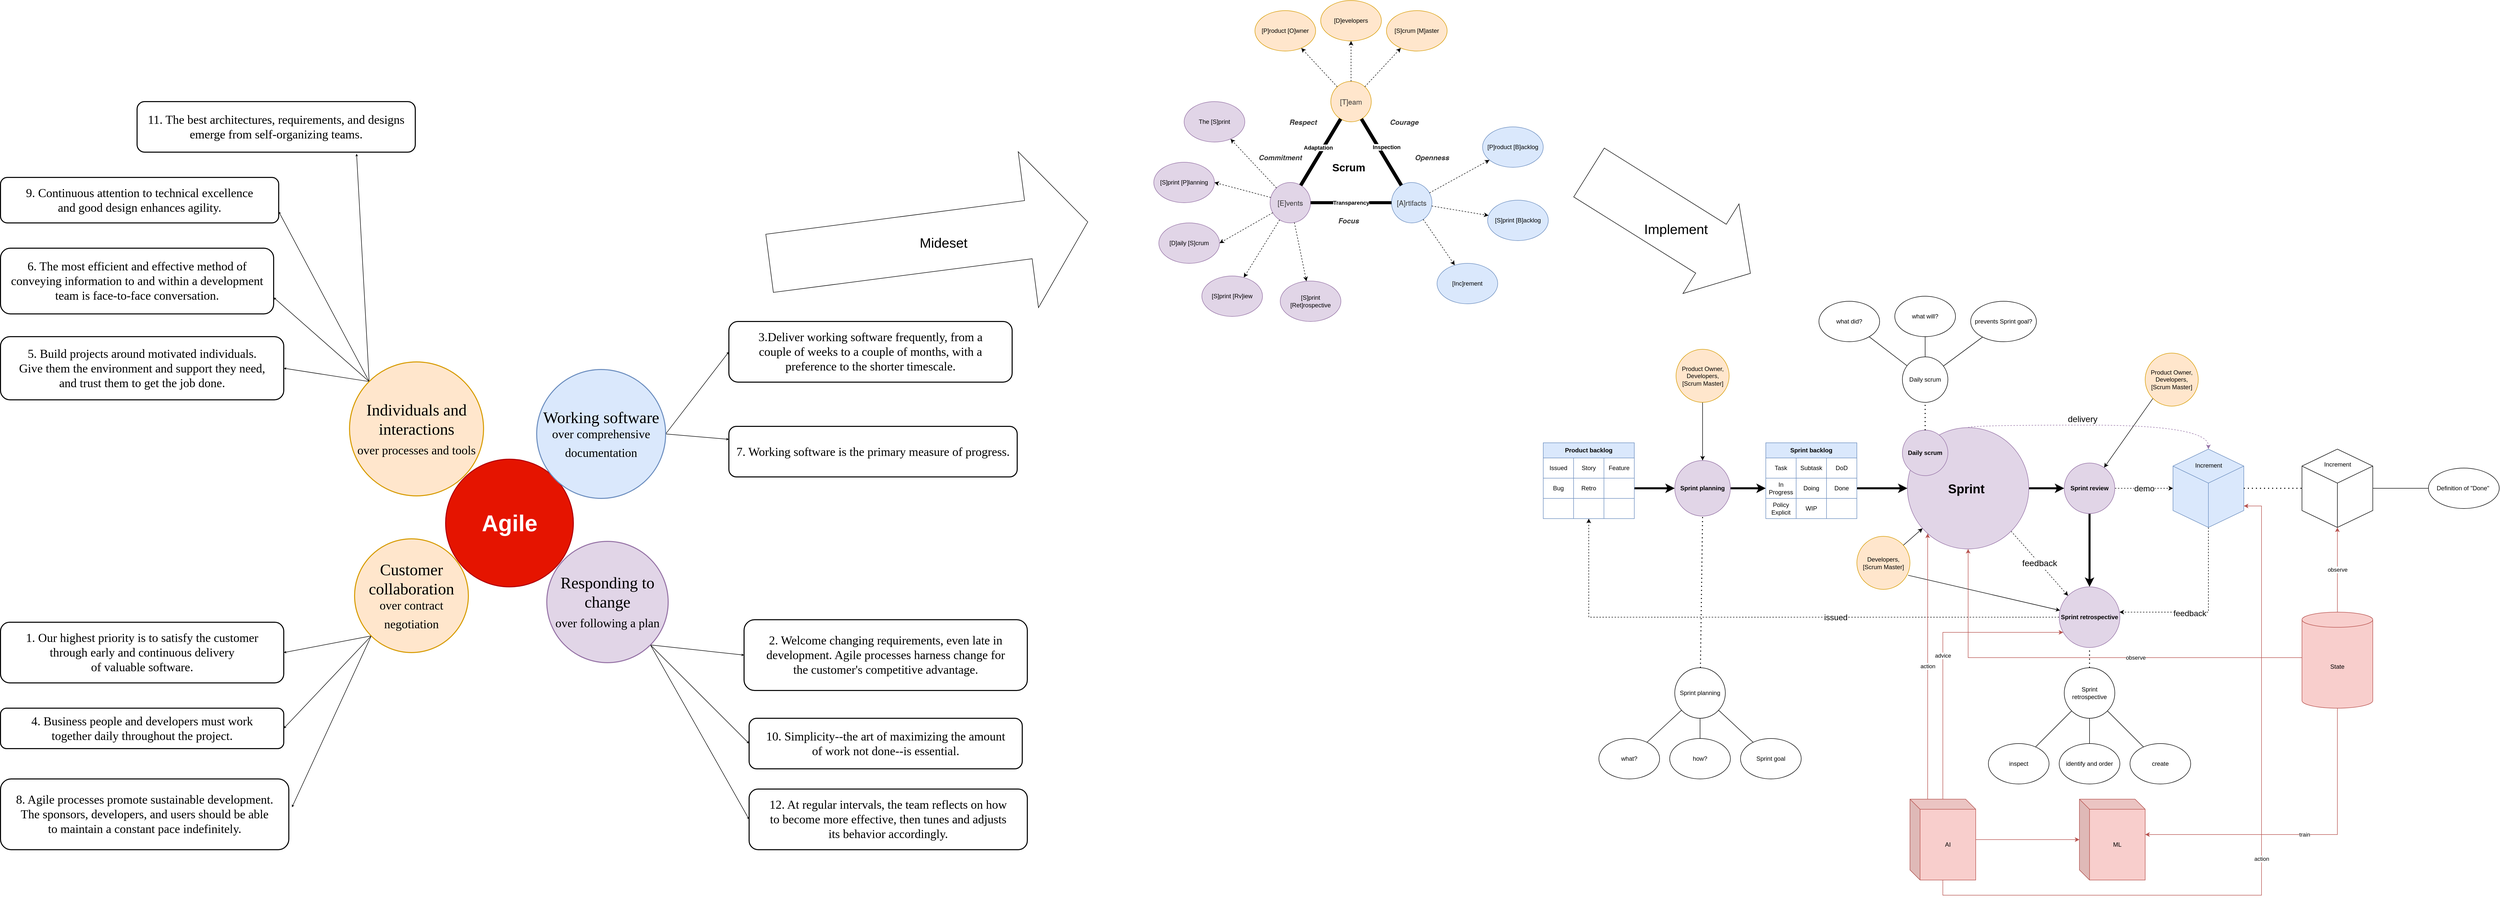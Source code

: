 <mxfile version="20.6.0" type="github">
  <diagram id="vTIlGKn34Agy7_nbuYvW" name="Page-1">
    <mxGraphModel dx="4783" dy="1631" grid="1" gridSize="10" guides="1" tooltips="1" connect="1" arrows="1" fold="1" page="1" pageScale="1" pageWidth="1100" pageHeight="850" math="0" shadow="0">
      <root>
        <mxCell id="0" />
        <mxCell id="1" parent="0" />
        <mxCell id="4XVsGeKiMnGcDN7NZz1f-46" style="edgeStyle=orthogonalEdgeStyle;rounded=0;orthogonalLoop=1;jettySize=auto;html=1;strokeWidth=4;" parent="1" source="4XVsGeKiMnGcDN7NZz1f-1" target="pWea8SycgsO2kqLgSIZi-3" edge="1">
          <mxGeometry relative="1" as="geometry">
            <mxPoint x="920" y="325" as="targetPoint" />
          </mxGeometry>
        </mxCell>
        <mxCell id="4XVsGeKiMnGcDN7NZz1f-50" style="edgeStyle=orthogonalEdgeStyle;rounded=0;orthogonalLoop=1;jettySize=auto;html=1;strokeWidth=4;" parent="1" source="pWea8SycgsO2kqLgSIZi-3" target="pWea8SycgsO2kqLgSIZi-4" edge="1">
          <mxGeometry relative="1" as="geometry">
            <mxPoint x="715" y="540" as="targetPoint" />
            <Array as="points">
              <mxPoint x="970" y="420" />
              <mxPoint x="970" y="420" />
            </Array>
          </mxGeometry>
        </mxCell>
        <mxCell id="--FnyJ7yt4JysMKt7wGG-60" style="edgeStyle=orthogonalEdgeStyle;rounded=0;orthogonalLoop=1;jettySize=auto;html=1;entryX=0.5;entryY=0;entryDx=0;entryDy=0;entryPerimeter=0;fontSize=25;endSize=6;strokeWidth=1;spacing=7;fillColor=#e1d5e7;strokeColor=#9673a6;curved=1;dashed=1;" parent="1" source="4XVsGeKiMnGcDN7NZz1f-1" target="4XVsGeKiMnGcDN7NZz1f-44" edge="1">
          <mxGeometry relative="1" as="geometry">
            <Array as="points">
              <mxPoint x="730" y="200" />
              <mxPoint x="1205" y="200" />
            </Array>
          </mxGeometry>
        </mxCell>
        <mxCell id="--FnyJ7yt4JysMKt7wGG-61" value="&lt;font style=&quot;font-size: 17px&quot;&gt;delivery&lt;/font&gt;" style="edgeLabel;html=1;align=center;verticalAlign=middle;resizable=0;points=[];fontSize=45;labelBackgroundColor=none;" parent="--FnyJ7yt4JysMKt7wGG-60" vertex="1" connectable="0">
          <mxGeometry x="-0.438" y="-5" relative="1" as="geometry">
            <mxPoint x="83" y="-27" as="offset" />
          </mxGeometry>
        </mxCell>
        <mxCell id="--FnyJ7yt4JysMKt7wGG-63" value="feedback" style="rounded=0;orthogonalLoop=1;jettySize=auto;html=1;exitX=1;exitY=1;exitDx=0;exitDy=0;entryX=0;entryY=0;entryDx=0;entryDy=0;dashed=1;fontSize=17;endSize=6;strokeWidth=1;" parent="1" source="4XVsGeKiMnGcDN7NZz1f-1" target="pWea8SycgsO2kqLgSIZi-4" edge="1">
          <mxGeometry relative="1" as="geometry" />
        </mxCell>
        <mxCell id="bllVGtwwc2WVKfsiEJ2D-12" value="observe" style="edgeStyle=orthogonalEdgeStyle;rounded=0;orthogonalLoop=1;jettySize=auto;html=1;fillColor=#f8cecc;strokeColor=#b85450;startArrow=classic;startFill=1;endArrow=none;endFill=0;" parent="1" source="4XVsGeKiMnGcDN7NZz1f-1" target="bllVGtwwc2WVKfsiEJ2D-2" edge="1">
          <mxGeometry x="0.246" relative="1" as="geometry">
            <Array as="points">
              <mxPoint x="730" y="660" />
            </Array>
            <mxPoint x="1" as="offset" />
          </mxGeometry>
        </mxCell>
        <mxCell id="4XVsGeKiMnGcDN7NZz1f-1" value="Sprint&amp;nbsp;" style="ellipse;whiteSpace=wrap;html=1;aspect=fixed;fillColor=#e1d5e7;strokeColor=#9673a6;fontStyle=1;fontSize=25;" parent="1" vertex="1">
          <mxGeometry x="610" y="205" width="240" height="240" as="geometry" />
        </mxCell>
        <mxCell id="4XVsGeKiMnGcDN7NZz1f-32" style="edgeStyle=orthogonalEdgeStyle;rounded=0;orthogonalLoop=1;jettySize=auto;html=1;strokeWidth=4;" parent="1" source="pWea8SycgsO2kqLgSIZi-2" target="4XVsGeKiMnGcDN7NZz1f-24" edge="1">
          <mxGeometry relative="1" as="geometry">
            <mxPoint x="260" y="325" as="sourcePoint" />
          </mxGeometry>
        </mxCell>
        <mxCell id="4XVsGeKiMnGcDN7NZz1f-17" style="edgeStyle=orthogonalEdgeStyle;rounded=0;orthogonalLoop=1;jettySize=auto;html=1;spacing=4;fontSize=15;strokeWidth=4;" parent="1" source="4XVsGeKiMnGcDN7NZz1f-8" target="pWea8SycgsO2kqLgSIZi-2" edge="1">
          <mxGeometry relative="1" as="geometry">
            <mxPoint x="140" y="325" as="targetPoint" />
          </mxGeometry>
        </mxCell>
        <mxCell id="4XVsGeKiMnGcDN7NZz1f-33" style="edgeStyle=orthogonalEdgeStyle;rounded=0;orthogonalLoop=1;jettySize=auto;html=1;strokeWidth=4;" parent="1" source="4XVsGeKiMnGcDN7NZz1f-24" target="4XVsGeKiMnGcDN7NZz1f-1" edge="1">
          <mxGeometry relative="1" as="geometry" />
        </mxCell>
        <mxCell id="4XVsGeKiMnGcDN7NZz1f-36" value="&lt;span style=&quot;color: rgb(51 , 51 , 51) ; font-family: &amp;quot;helvetica neue&amp;quot; , &amp;quot;helvetica&amp;quot; , &amp;quot;arial&amp;quot; , sans-serif ; font-size: 14px&quot;&gt;[T]eam&lt;/span&gt;" style="ellipse;whiteSpace=wrap;html=1;aspect=fixed;fillColor=#ffe6cc;strokeColor=#d79b00;" parent="1" vertex="1">
          <mxGeometry x="-530" y="-480" width="80" height="80" as="geometry" />
        </mxCell>
        <mxCell id="4XVsGeKiMnGcDN7NZz1f-37" value="&lt;span style=&quot;color: rgb(51 , 51 , 51) ; font-family: &amp;quot;helvetica neue&amp;quot; , &amp;quot;helvetica&amp;quot; , &amp;quot;arial&amp;quot; , sans-serif ; font-size: 14px&quot;&gt;[E]vents&lt;/span&gt;" style="ellipse;whiteSpace=wrap;html=1;aspect=fixed;fillColor=#e1d5e7;strokeColor=#9673a6;" parent="1" vertex="1">
          <mxGeometry x="-650" y="-280" width="80" height="80" as="geometry" />
        </mxCell>
        <mxCell id="4XVsGeKiMnGcDN7NZz1f-38" value="&lt;span style=&quot;color: rgb(51 , 51 , 51) ; font-family: &amp;quot;helvetica neue&amp;quot; , &amp;quot;helvetica&amp;quot; , &amp;quot;arial&amp;quot; , sans-serif ; font-size: 14px&quot;&gt;[A]rtifacts&lt;/span&gt;" style="ellipse;whiteSpace=wrap;html=1;aspect=fixed;fillColor=#dae8fc;strokeColor=#6c8ebf;" parent="1" vertex="1">
          <mxGeometry x="-410" y="-280" width="80" height="80" as="geometry" />
        </mxCell>
        <mxCell id="4XVsGeKiMnGcDN7NZz1f-39" value="Inspection" style="endArrow=none;html=1;strokeWidth=7;fontStyle=1" parent="1" source="4XVsGeKiMnGcDN7NZz1f-38" target="4XVsGeKiMnGcDN7NZz1f-36" edge="1">
          <mxGeometry x="0.045" y="-14" width="50" height="50" relative="1" as="geometry">
            <mxPoint x="-100" y="-180" as="sourcePoint" />
            <mxPoint x="-50" y="-230" as="targetPoint" />
            <mxPoint as="offset" />
          </mxGeometry>
        </mxCell>
        <mxCell id="4XVsGeKiMnGcDN7NZz1f-40" value="" style="endArrow=none;html=1;strokeWidth=7;" parent="1" source="4XVsGeKiMnGcDN7NZz1f-37" target="4XVsGeKiMnGcDN7NZz1f-36" edge="1">
          <mxGeometry width="50" height="50" relative="1" as="geometry">
            <mxPoint x="-180" y="-120" as="sourcePoint" />
            <mxPoint x="-536.95" y="-340.442" as="targetPoint" />
          </mxGeometry>
        </mxCell>
        <mxCell id="qiKfdvFr4R7piAgloskP-28" value="Adaptation" style="edgeLabel;html=1;align=center;verticalAlign=middle;resizable=0;points=[];fontStyle=1" parent="4XVsGeKiMnGcDN7NZz1f-40" vertex="1" connectable="0">
          <mxGeometry x="0.163" y="1" relative="1" as="geometry">
            <mxPoint x="-10.72" y="1.48" as="offset" />
          </mxGeometry>
        </mxCell>
        <mxCell id="4XVsGeKiMnGcDN7NZz1f-41" value="Transparency" style="endArrow=none;html=1;strokeWidth=6;fontStyle=1" parent="1" source="4XVsGeKiMnGcDN7NZz1f-38" target="4XVsGeKiMnGcDN7NZz1f-37" edge="1">
          <mxGeometry width="50" height="50" relative="1" as="geometry">
            <mxPoint x="-100" y="-180" as="sourcePoint" />
            <mxPoint x="-50" y="-230" as="targetPoint" />
          </mxGeometry>
        </mxCell>
        <mxCell id="4XVsGeKiMnGcDN7NZz1f-43" value="Scrum" style="text;html=1;align=center;verticalAlign=middle;resizable=0;points=[];autosize=1;fontStyle=1;spacing=3;fontSize=21;" parent="1" vertex="1">
          <mxGeometry x="-540" y="-330" width="90" height="40" as="geometry" />
        </mxCell>
        <mxCell id="4XVsGeKiMnGcDN7NZz1f-49" style="edgeStyle=orthogonalEdgeStyle;rounded=0;orthogonalLoop=1;jettySize=auto;html=1;dashed=1;" parent="1" source="4XVsGeKiMnGcDN7NZz1f-44" target="pWea8SycgsO2kqLgSIZi-4" edge="1">
          <mxGeometry relative="1" as="geometry">
            <Array as="points">
              <mxPoint x="1205" y="570" />
            </Array>
            <mxPoint x="775" y="570" as="targetPoint" />
          </mxGeometry>
        </mxCell>
        <mxCell id="--FnyJ7yt4JysMKt7wGG-62" value="feedback" style="edgeLabel;html=1;align=center;verticalAlign=middle;resizable=0;points=[];fontSize=16;" parent="4XVsGeKiMnGcDN7NZz1f-49" vertex="1" connectable="0">
          <mxGeometry x="0.187" y="2" relative="1" as="geometry">
            <mxPoint x="-1" as="offset" />
          </mxGeometry>
        </mxCell>
        <mxCell id="4XVsGeKiMnGcDN7NZz1f-44" value="" style="html=1;whiteSpace=wrap;shape=isoCube2;backgroundOutline=1;isoAngle=15;fillColor=#dae8fc;strokeColor=#6c8ebf;" parent="1" vertex="1">
          <mxGeometry x="1135" y="247.5" width="140" height="155" as="geometry" />
        </mxCell>
        <mxCell id="4XVsGeKiMnGcDN7NZz1f-47" value="demo" style="edgeStyle=orthogonalEdgeStyle;rounded=0;orthogonalLoop=1;jettySize=auto;html=1;dashed=1;fontSize=16;" parent="1" source="pWea8SycgsO2kqLgSIZi-3" target="4XVsGeKiMnGcDN7NZz1f-44" edge="1">
          <mxGeometry relative="1" as="geometry">
            <mxPoint x="1040" y="325" as="sourcePoint" />
          </mxGeometry>
        </mxCell>
        <mxCell id="4XVsGeKiMnGcDN7NZz1f-51" style="edgeStyle=orthogonalEdgeStyle;rounded=0;orthogonalLoop=1;jettySize=auto;html=1;dashed=1;" parent="1" source="pWea8SycgsO2kqLgSIZi-4" target="4XVsGeKiMnGcDN7NZz1f-3" edge="1">
          <mxGeometry relative="1" as="geometry">
            <mxPoint x="655" y="570" as="sourcePoint" />
          </mxGeometry>
        </mxCell>
        <mxCell id="--FnyJ7yt4JysMKt7wGG-65" value="issued" style="edgeLabel;html=1;align=center;verticalAlign=middle;resizable=0;points=[];fontSize=16;" parent="4XVsGeKiMnGcDN7NZz1f-51" vertex="1" connectable="0">
          <mxGeometry x="-0.213" relative="1" as="geometry">
            <mxPoint as="offset" />
          </mxGeometry>
        </mxCell>
        <mxCell id="4XVsGeKiMnGcDN7NZz1f-19" value="Sprint backlog" style="shape=table;html=1;whiteSpace=wrap;startSize=30;container=1;collapsible=0;childLayout=tableLayout;fontStyle=1;align=center;fillColor=#dae8fc;strokeColor=#6c8ebf;" parent="1" vertex="1">
          <mxGeometry x="330" y="235" width="180" height="150" as="geometry" />
        </mxCell>
        <mxCell id="4XVsGeKiMnGcDN7NZz1f-20" value="" style="shape=partialRectangle;html=1;whiteSpace=wrap;collapsible=0;dropTarget=0;pointerEvents=0;fillColor=none;top=0;left=0;bottom=0;right=0;points=[[0,0.5],[1,0.5]];portConstraint=eastwest;" parent="4XVsGeKiMnGcDN7NZz1f-19" vertex="1">
          <mxGeometry y="30" width="180" height="40" as="geometry" />
        </mxCell>
        <mxCell id="4XVsGeKiMnGcDN7NZz1f-21" value="Task" style="shape=partialRectangle;html=1;whiteSpace=wrap;connectable=0;fillColor=none;top=0;left=0;bottom=0;right=0;overflow=hidden;" parent="4XVsGeKiMnGcDN7NZz1f-20" vertex="1">
          <mxGeometry width="60" height="40" as="geometry" />
        </mxCell>
        <mxCell id="4XVsGeKiMnGcDN7NZz1f-22" value="Subtask" style="shape=partialRectangle;html=1;whiteSpace=wrap;connectable=0;fillColor=none;top=0;left=0;bottom=0;right=0;overflow=hidden;" parent="4XVsGeKiMnGcDN7NZz1f-20" vertex="1">
          <mxGeometry x="60" width="60" height="40" as="geometry" />
        </mxCell>
        <mxCell id="4XVsGeKiMnGcDN7NZz1f-23" value="DoD" style="shape=partialRectangle;html=1;whiteSpace=wrap;connectable=0;fillColor=none;top=0;left=0;bottom=0;right=0;overflow=hidden;" parent="4XVsGeKiMnGcDN7NZz1f-20" vertex="1">
          <mxGeometry x="120" width="60" height="40" as="geometry" />
        </mxCell>
        <mxCell id="4XVsGeKiMnGcDN7NZz1f-24" value="" style="shape=partialRectangle;html=1;whiteSpace=wrap;collapsible=0;dropTarget=0;pointerEvents=0;fillColor=none;top=0;left=0;bottom=0;right=0;points=[[0,0.5],[1,0.5]];portConstraint=eastwest;" parent="4XVsGeKiMnGcDN7NZz1f-19" vertex="1">
          <mxGeometry y="70" width="180" height="40" as="geometry" />
        </mxCell>
        <mxCell id="4XVsGeKiMnGcDN7NZz1f-25" value="In Progress" style="shape=partialRectangle;html=1;whiteSpace=wrap;connectable=0;fillColor=none;top=0;left=0;bottom=0;right=0;overflow=hidden;" parent="4XVsGeKiMnGcDN7NZz1f-24" vertex="1">
          <mxGeometry width="60" height="40" as="geometry" />
        </mxCell>
        <mxCell id="4XVsGeKiMnGcDN7NZz1f-26" value="Doing" style="shape=partialRectangle;html=1;whiteSpace=wrap;connectable=0;fillColor=none;top=0;left=0;bottom=0;right=0;overflow=hidden;" parent="4XVsGeKiMnGcDN7NZz1f-24" vertex="1">
          <mxGeometry x="60" width="60" height="40" as="geometry" />
        </mxCell>
        <mxCell id="4XVsGeKiMnGcDN7NZz1f-27" value="Done" style="shape=partialRectangle;html=1;whiteSpace=wrap;connectable=0;fillColor=none;top=0;left=0;bottom=0;right=0;overflow=hidden;" parent="4XVsGeKiMnGcDN7NZz1f-24" vertex="1">
          <mxGeometry x="120" width="60" height="40" as="geometry" />
        </mxCell>
        <mxCell id="4XVsGeKiMnGcDN7NZz1f-28" value="" style="shape=partialRectangle;html=1;whiteSpace=wrap;collapsible=0;dropTarget=0;pointerEvents=0;fillColor=none;top=0;left=0;bottom=0;right=0;points=[[0,0.5],[1,0.5]];portConstraint=eastwest;" parent="4XVsGeKiMnGcDN7NZz1f-19" vertex="1">
          <mxGeometry y="110" width="180" height="40" as="geometry" />
        </mxCell>
        <mxCell id="4XVsGeKiMnGcDN7NZz1f-29" value="Policy Explicit" style="shape=partialRectangle;html=1;whiteSpace=wrap;connectable=0;fillColor=none;top=0;left=0;bottom=0;right=0;overflow=hidden;" parent="4XVsGeKiMnGcDN7NZz1f-28" vertex="1">
          <mxGeometry width="60" height="40" as="geometry" />
        </mxCell>
        <mxCell id="4XVsGeKiMnGcDN7NZz1f-30" value="WIP" style="shape=partialRectangle;html=1;whiteSpace=wrap;connectable=0;fillColor=none;top=0;left=0;bottom=0;right=0;overflow=hidden;" parent="4XVsGeKiMnGcDN7NZz1f-28" vertex="1">
          <mxGeometry x="60" width="60" height="40" as="geometry" />
        </mxCell>
        <mxCell id="4XVsGeKiMnGcDN7NZz1f-31" value="" style="shape=partialRectangle;html=1;whiteSpace=wrap;connectable=0;fillColor=none;top=0;left=0;bottom=0;right=0;overflow=hidden;" parent="4XVsGeKiMnGcDN7NZz1f-28" vertex="1">
          <mxGeometry x="120" width="60" height="40" as="geometry" />
        </mxCell>
        <mxCell id="4XVsGeKiMnGcDN7NZz1f-3" value="Product backlog" style="shape=table;html=1;whiteSpace=wrap;startSize=30;container=1;collapsible=0;childLayout=tableLayout;fontStyle=1;align=center;fillColor=#dae8fc;strokeColor=#6c8ebf;" parent="1" vertex="1">
          <mxGeometry x="-110" y="235" width="180" height="150" as="geometry" />
        </mxCell>
        <mxCell id="4XVsGeKiMnGcDN7NZz1f-4" value="" style="shape=partialRectangle;html=1;whiteSpace=wrap;collapsible=0;dropTarget=0;pointerEvents=0;fillColor=none;top=0;left=0;bottom=0;right=0;points=[[0,0.5],[1,0.5]];portConstraint=eastwest;" parent="4XVsGeKiMnGcDN7NZz1f-3" vertex="1">
          <mxGeometry y="30" width="180" height="40" as="geometry" />
        </mxCell>
        <mxCell id="4XVsGeKiMnGcDN7NZz1f-5" value="Issued" style="shape=partialRectangle;html=1;whiteSpace=wrap;connectable=0;fillColor=none;top=0;left=0;bottom=0;right=0;overflow=hidden;" parent="4XVsGeKiMnGcDN7NZz1f-4" vertex="1">
          <mxGeometry width="60" height="40" as="geometry" />
        </mxCell>
        <mxCell id="4XVsGeKiMnGcDN7NZz1f-6" value="Story" style="shape=partialRectangle;html=1;whiteSpace=wrap;connectable=0;fillColor=none;top=0;left=0;bottom=0;right=0;overflow=hidden;" parent="4XVsGeKiMnGcDN7NZz1f-4" vertex="1">
          <mxGeometry x="60" width="60" height="40" as="geometry" />
        </mxCell>
        <mxCell id="4XVsGeKiMnGcDN7NZz1f-7" value="Feature" style="shape=partialRectangle;html=1;whiteSpace=wrap;connectable=0;fillColor=none;top=0;left=0;bottom=0;right=0;overflow=hidden;" parent="4XVsGeKiMnGcDN7NZz1f-4" vertex="1">
          <mxGeometry x="120" width="60" height="40" as="geometry" />
        </mxCell>
        <mxCell id="4XVsGeKiMnGcDN7NZz1f-8" value="" style="shape=partialRectangle;html=1;whiteSpace=wrap;collapsible=0;dropTarget=0;pointerEvents=0;fillColor=none;top=0;left=0;bottom=0;right=0;points=[[0,0.5],[1,0.5]];portConstraint=eastwest;" parent="4XVsGeKiMnGcDN7NZz1f-3" vertex="1">
          <mxGeometry y="70" width="180" height="40" as="geometry" />
        </mxCell>
        <mxCell id="4XVsGeKiMnGcDN7NZz1f-9" value="Bug" style="shape=partialRectangle;html=1;whiteSpace=wrap;connectable=0;fillColor=none;top=0;left=0;bottom=0;right=0;overflow=hidden;" parent="4XVsGeKiMnGcDN7NZz1f-8" vertex="1">
          <mxGeometry width="60" height="40" as="geometry" />
        </mxCell>
        <mxCell id="4XVsGeKiMnGcDN7NZz1f-10" value="Retro" style="shape=partialRectangle;html=1;whiteSpace=wrap;connectable=0;fillColor=none;top=0;left=0;bottom=0;right=0;overflow=hidden;" parent="4XVsGeKiMnGcDN7NZz1f-8" vertex="1">
          <mxGeometry x="60" width="60" height="40" as="geometry" />
        </mxCell>
        <mxCell id="4XVsGeKiMnGcDN7NZz1f-11" value="" style="shape=partialRectangle;html=1;whiteSpace=wrap;connectable=0;fillColor=none;top=0;left=0;bottom=0;right=0;overflow=hidden;" parent="4XVsGeKiMnGcDN7NZz1f-8" vertex="1">
          <mxGeometry x="120" width="60" height="40" as="geometry" />
        </mxCell>
        <mxCell id="4XVsGeKiMnGcDN7NZz1f-12" value="" style="shape=partialRectangle;html=1;whiteSpace=wrap;collapsible=0;dropTarget=0;pointerEvents=0;fillColor=none;top=0;left=0;bottom=0;right=0;points=[[0,0.5],[1,0.5]];portConstraint=eastwest;" parent="4XVsGeKiMnGcDN7NZz1f-3" vertex="1">
          <mxGeometry y="110" width="180" height="40" as="geometry" />
        </mxCell>
        <mxCell id="4XVsGeKiMnGcDN7NZz1f-13" value="" style="shape=partialRectangle;html=1;whiteSpace=wrap;connectable=0;fillColor=none;top=0;left=0;bottom=0;right=0;overflow=hidden;" parent="4XVsGeKiMnGcDN7NZz1f-12" vertex="1">
          <mxGeometry width="60" height="40" as="geometry" />
        </mxCell>
        <mxCell id="4XVsGeKiMnGcDN7NZz1f-14" value="" style="shape=partialRectangle;html=1;whiteSpace=wrap;connectable=0;fillColor=none;top=0;left=0;bottom=0;right=0;overflow=hidden;" parent="4XVsGeKiMnGcDN7NZz1f-12" vertex="1">
          <mxGeometry x="60" width="60" height="40" as="geometry" />
        </mxCell>
        <mxCell id="4XVsGeKiMnGcDN7NZz1f-15" value="" style="shape=partialRectangle;html=1;whiteSpace=wrap;connectable=0;fillColor=none;top=0;left=0;bottom=0;right=0;overflow=hidden;" parent="4XVsGeKiMnGcDN7NZz1f-12" vertex="1">
          <mxGeometry x="120" width="60" height="40" as="geometry" />
        </mxCell>
        <mxCell id="4XVsGeKiMnGcDN7NZz1f-52" value="Increment" style="text;html=1;align=center;verticalAlign=middle;resizable=0;points=[];autosize=1;" parent="1" vertex="1">
          <mxGeometry x="1170" y="270" width="70" height="20" as="geometry" />
        </mxCell>
        <mxCell id="4XVsGeKiMnGcDN7NZz1f-55" value="what?" style="ellipse;whiteSpace=wrap;html=1;" parent="1" vertex="1">
          <mxGeometry y="820" width="120" height="80" as="geometry" />
        </mxCell>
        <mxCell id="4XVsGeKiMnGcDN7NZz1f-56" value="how?" style="ellipse;whiteSpace=wrap;html=1;" parent="1" vertex="1">
          <mxGeometry x="140" y="820" width="120" height="80" as="geometry" />
        </mxCell>
        <mxCell id="4XVsGeKiMnGcDN7NZz1f-57" value="Sprint goal" style="ellipse;whiteSpace=wrap;html=1;" parent="1" vertex="1">
          <mxGeometry x="280" y="820" width="120" height="80" as="geometry" />
        </mxCell>
        <mxCell id="4XVsGeKiMnGcDN7NZz1f-58" value="" style="endArrow=none;html=1;" parent="1" source="4XVsGeKiMnGcDN7NZz1f-55" target="pWea8SycgsO2kqLgSIZi-8" edge="1">
          <mxGeometry width="50" height="50" relative="1" as="geometry">
            <mxPoint x="70" y="790" as="sourcePoint" />
            <mxPoint x="165" y="770" as="targetPoint" />
          </mxGeometry>
        </mxCell>
        <mxCell id="4XVsGeKiMnGcDN7NZz1f-59" value="" style="endArrow=none;html=1;" parent="1" source="4XVsGeKiMnGcDN7NZz1f-56" target="pWea8SycgsO2kqLgSIZi-8" edge="1">
          <mxGeometry width="50" height="50" relative="1" as="geometry">
            <mxPoint x="350" y="760" as="sourcePoint" />
            <mxPoint x="200" y="770" as="targetPoint" />
          </mxGeometry>
        </mxCell>
        <mxCell id="4XVsGeKiMnGcDN7NZz1f-60" value="" style="endArrow=none;html=1;" parent="1" source="4XVsGeKiMnGcDN7NZz1f-57" target="pWea8SycgsO2kqLgSIZi-8" edge="1">
          <mxGeometry width="50" height="50" relative="1" as="geometry">
            <mxPoint x="370" y="780" as="sourcePoint" />
            <mxPoint x="235" y="770" as="targetPoint" />
          </mxGeometry>
        </mxCell>
        <mxCell id="4XVsGeKiMnGcDN7NZz1f-61" value="" style="html=1;whiteSpace=wrap;shape=isoCube2;backgroundOutline=1;isoAngle=15;" parent="1" vertex="1">
          <mxGeometry x="1390" y="247.5" width="140" height="155" as="geometry" />
        </mxCell>
        <mxCell id="4XVsGeKiMnGcDN7NZz1f-62" value="Increment" style="text;html=1;align=center;verticalAlign=middle;resizable=0;points=[];autosize=1;" parent="1" vertex="1">
          <mxGeometry x="1425" y="267.5" width="70" height="20" as="geometry" />
        </mxCell>
        <mxCell id="4XVsGeKiMnGcDN7NZz1f-63" value="Definition of &quot;Done&quot;&amp;nbsp;" style="ellipse;whiteSpace=wrap;html=1;" parent="1" vertex="1">
          <mxGeometry x="1640" y="285" width="140" height="80" as="geometry" />
        </mxCell>
        <mxCell id="4XVsGeKiMnGcDN7NZz1f-66" value="" style="endArrow=none;html=1;" parent="1" source="4XVsGeKiMnGcDN7NZz1f-63" target="4XVsGeKiMnGcDN7NZz1f-61" edge="1">
          <mxGeometry width="50" height="50" relative="1" as="geometry">
            <mxPoint x="1570" y="427.5" as="sourcePoint" />
            <mxPoint x="1620" y="377.5" as="targetPoint" />
          </mxGeometry>
        </mxCell>
        <mxCell id="4XVsGeKiMnGcDN7NZz1f-68" value="what did?" style="ellipse;whiteSpace=wrap;html=1;" parent="1" vertex="1">
          <mxGeometry x="435" y="-45" width="120" height="80" as="geometry" />
        </mxCell>
        <mxCell id="4XVsGeKiMnGcDN7NZz1f-69" value="what will?" style="ellipse;whiteSpace=wrap;html=1;" parent="1" vertex="1">
          <mxGeometry x="585" y="-55" width="120" height="80" as="geometry" />
        </mxCell>
        <mxCell id="4XVsGeKiMnGcDN7NZz1f-70" value="prevents Sprint goal?" style="ellipse;whiteSpace=wrap;html=1;" parent="1" vertex="1">
          <mxGeometry x="735" y="-45" width="130" height="80" as="geometry" />
        </mxCell>
        <mxCell id="4XVsGeKiMnGcDN7NZz1f-71" value="" style="endArrow=none;html=1;" parent="1" source="4XVsGeKiMnGcDN7NZz1f-68" target="pWea8SycgsO2kqLgSIZi-5" edge="1">
          <mxGeometry width="50" height="50" relative="1" as="geometry">
            <mxPoint x="415" y="155" as="sourcePoint" />
            <mxPoint x="600" y="65" as="targetPoint" />
          </mxGeometry>
        </mxCell>
        <mxCell id="4XVsGeKiMnGcDN7NZz1f-72" value="" style="endArrow=none;html=1;" parent="1" source="4XVsGeKiMnGcDN7NZz1f-69" target="pWea8SycgsO2kqLgSIZi-5" edge="1">
          <mxGeometry width="50" height="50" relative="1" as="geometry">
            <mxPoint x="785" y="105" as="sourcePoint" />
            <mxPoint x="645" y="65" as="targetPoint" />
          </mxGeometry>
        </mxCell>
        <mxCell id="4XVsGeKiMnGcDN7NZz1f-73" value="" style="endArrow=none;html=1;" parent="1" source="4XVsGeKiMnGcDN7NZz1f-70" target="pWea8SycgsO2kqLgSIZi-5" edge="1">
          <mxGeometry width="50" height="50" relative="1" as="geometry">
            <mxPoint x="755" y="105" as="sourcePoint" />
            <mxPoint x="691.5" y="65" as="targetPoint" />
          </mxGeometry>
        </mxCell>
        <mxCell id="4XVsGeKiMnGcDN7NZz1f-75" value="inspect" style="ellipse;whiteSpace=wrap;html=1;" parent="1" vertex="1">
          <mxGeometry x="770" y="830" width="120" height="80" as="geometry" />
        </mxCell>
        <mxCell id="4XVsGeKiMnGcDN7NZz1f-76" value="identify and order" style="ellipse;whiteSpace=wrap;html=1;" parent="1" vertex="1">
          <mxGeometry x="910" y="830" width="120" height="80" as="geometry" />
        </mxCell>
        <mxCell id="4XVsGeKiMnGcDN7NZz1f-77" value="create" style="ellipse;whiteSpace=wrap;html=1;" parent="1" vertex="1">
          <mxGeometry x="1050" y="830" width="120" height="80" as="geometry" />
        </mxCell>
        <mxCell id="4XVsGeKiMnGcDN7NZz1f-78" value="" style="endArrow=none;html=1;" parent="1" source="4XVsGeKiMnGcDN7NZz1f-75" target="pWea8SycgsO2kqLgSIZi-7" edge="1">
          <mxGeometry width="50" height="50" relative="1" as="geometry">
            <mxPoint x="830" y="780" as="sourcePoint" />
            <mxPoint x="937.692" y="770" as="targetPoint" />
          </mxGeometry>
        </mxCell>
        <mxCell id="4XVsGeKiMnGcDN7NZz1f-79" value="" style="endArrow=none;html=1;" parent="1" source="4XVsGeKiMnGcDN7NZz1f-76" target="pWea8SycgsO2kqLgSIZi-7" edge="1">
          <mxGeometry width="50" height="50" relative="1" as="geometry">
            <mxPoint x="1120" y="820" as="sourcePoint" />
            <mxPoint x="970" y="770" as="targetPoint" />
          </mxGeometry>
        </mxCell>
        <mxCell id="4XVsGeKiMnGcDN7NZz1f-80" value="" style="endArrow=none;html=1;" parent="1" source="4XVsGeKiMnGcDN7NZz1f-77" target="pWea8SycgsO2kqLgSIZi-7" edge="1">
          <mxGeometry width="50" height="50" relative="1" as="geometry">
            <mxPoint x="1110" y="780" as="sourcePoint" />
            <mxPoint x="1002.308" y="770" as="targetPoint" />
          </mxGeometry>
        </mxCell>
        <mxCell id="pWea8SycgsO2kqLgSIZi-1" value="&lt;span&gt;Daily scrum&lt;/span&gt;" style="ellipse;whiteSpace=wrap;html=1;aspect=fixed;fillColor=#e1d5e7;strokeColor=#9673a6;fontStyle=1" parent="1" vertex="1">
          <mxGeometry x="600" y="210" width="90" height="90" as="geometry" />
        </mxCell>
        <mxCell id="pWea8SycgsO2kqLgSIZi-2" value="&lt;span&gt;Sprint planning&lt;/span&gt;" style="ellipse;whiteSpace=wrap;html=1;aspect=fixed;fillColor=#e1d5e7;strokeColor=#9673a6;fontStyle=1" parent="1" vertex="1">
          <mxGeometry x="150" y="270" width="110" height="110" as="geometry" />
        </mxCell>
        <mxCell id="pWea8SycgsO2kqLgSIZi-3" value="Sprint review" style="ellipse;whiteSpace=wrap;html=1;aspect=fixed;fillColor=#e1d5e7;strokeColor=#9673a6;fontStyle=1" parent="1" vertex="1">
          <mxGeometry x="920" y="275" width="100" height="100" as="geometry" />
        </mxCell>
        <mxCell id="pWea8SycgsO2kqLgSIZi-4" value="Sprint retrospective" style="ellipse;whiteSpace=wrap;html=1;aspect=fixed;fillColor=#e1d5e7;strokeColor=#9673a6;fontStyle=1" parent="1" vertex="1">
          <mxGeometry x="910" y="520" width="120" height="120" as="geometry" />
        </mxCell>
        <mxCell id="pWea8SycgsO2kqLgSIZi-5" value="&lt;span&gt;Daily scrum&lt;/span&gt;" style="ellipse;whiteSpace=wrap;html=1;aspect=fixed;" parent="1" vertex="1">
          <mxGeometry x="600" y="65" width="90" height="90" as="geometry" />
        </mxCell>
        <mxCell id="pWea8SycgsO2kqLgSIZi-7" value="Sprint retrospective" style="ellipse;whiteSpace=wrap;html=1;aspect=fixed;" parent="1" vertex="1">
          <mxGeometry x="920" y="680" width="100" height="100" as="geometry" />
        </mxCell>
        <mxCell id="pWea8SycgsO2kqLgSIZi-8" value="&lt;span&gt;Sprint planning&lt;/span&gt;" style="ellipse;whiteSpace=wrap;html=1;aspect=fixed;" parent="1" vertex="1">
          <mxGeometry x="150" y="680" width="100" height="100" as="geometry" />
        </mxCell>
        <mxCell id="pWea8SycgsO2kqLgSIZi-11" value="" style="endArrow=none;dashed=1;html=1;dashPattern=1 3;strokeWidth=2;" parent="1" source="pWea8SycgsO2kqLgSIZi-1" target="pWea8SycgsO2kqLgSIZi-5" edge="1">
          <mxGeometry width="50" height="50" relative="1" as="geometry">
            <mxPoint x="870" y="130" as="sourcePoint" />
            <mxPoint x="920" y="80" as="targetPoint" />
          </mxGeometry>
        </mxCell>
        <mxCell id="pWea8SycgsO2kqLgSIZi-12" value="" style="endArrow=none;dashed=1;html=1;dashPattern=1 3;strokeWidth=2;entryX=0.5;entryY=1;entryDx=0;entryDy=0;" parent="1" source="pWea8SycgsO2kqLgSIZi-8" target="pWea8SycgsO2kqLgSIZi-2" edge="1">
          <mxGeometry width="50" height="50" relative="1" as="geometry">
            <mxPoint x="330" y="670" as="sourcePoint" />
            <mxPoint x="380" y="620" as="targetPoint" />
          </mxGeometry>
        </mxCell>
        <mxCell id="pWea8SycgsO2kqLgSIZi-13" value="" style="endArrow=none;dashed=1;html=1;dashPattern=1 3;strokeWidth=2;" parent="1" source="pWea8SycgsO2kqLgSIZi-7" target="pWea8SycgsO2kqLgSIZi-4" edge="1">
          <mxGeometry width="50" height="50" relative="1" as="geometry">
            <mxPoint x="900" y="690" as="sourcePoint" />
            <mxPoint x="950" y="640" as="targetPoint" />
          </mxGeometry>
        </mxCell>
        <mxCell id="pWea8SycgsO2kqLgSIZi-14" value="" style="endArrow=none;dashed=1;html=1;dashPattern=1 3;strokeWidth=2;exitX=1;exitY=0.5;exitDx=0;exitDy=0;exitPerimeter=0;" parent="1" source="4XVsGeKiMnGcDN7NZz1f-44" target="4XVsGeKiMnGcDN7NZz1f-61" edge="1">
          <mxGeometry width="50" height="50" relative="1" as="geometry">
            <mxPoint x="1370" y="80" as="sourcePoint" />
            <mxPoint x="1420" y="30" as="targetPoint" />
          </mxGeometry>
        </mxCell>
        <mxCell id="qiKfdvFr4R7piAgloskP-3" value="[P]roduct [O]wner" style="ellipse;whiteSpace=wrap;html=1;fillColor=#ffe6cc;strokeColor=#d79b00;" parent="1" vertex="1">
          <mxGeometry x="-680" y="-620" width="120" height="80" as="geometry" />
        </mxCell>
        <mxCell id="qiKfdvFr4R7piAgloskP-4" value="[D]evelopers" style="ellipse;whiteSpace=wrap;html=1;fillColor=#ffe6cc;strokeColor=#d79b00;" parent="1" vertex="1">
          <mxGeometry x="-550" y="-640" width="120" height="80" as="geometry" />
        </mxCell>
        <mxCell id="qiKfdvFr4R7piAgloskP-5" value="[S]crum [M]aster" style="ellipse;whiteSpace=wrap;html=1;fillColor=#ffe6cc;strokeColor=#d79b00;" parent="1" vertex="1">
          <mxGeometry x="-420" y="-620" width="120" height="80" as="geometry" />
        </mxCell>
        <mxCell id="qiKfdvFr4R7piAgloskP-9" value="" style="endArrow=classic;html=1;dashed=1;" parent="1" source="4XVsGeKiMnGcDN7NZz1f-36" target="qiKfdvFr4R7piAgloskP-3" edge="1">
          <mxGeometry width="50" height="50" relative="1" as="geometry">
            <mxPoint x="-665" y="-540" as="sourcePoint" />
            <mxPoint x="-615" y="-590" as="targetPoint" />
          </mxGeometry>
        </mxCell>
        <mxCell id="qiKfdvFr4R7piAgloskP-10" value="" style="endArrow=classic;html=1;dashed=1;" parent="1" source="4XVsGeKiMnGcDN7NZz1f-36" target="qiKfdvFr4R7piAgloskP-4" edge="1">
          <mxGeometry width="50" height="50" relative="1" as="geometry">
            <mxPoint x="-415" y="-490" as="sourcePoint" />
            <mxPoint x="-519.667" y="-600.158" as="targetPoint" />
          </mxGeometry>
        </mxCell>
        <mxCell id="qiKfdvFr4R7piAgloskP-11" value="" style="endArrow=classic;html=1;dashed=1;" parent="1" source="4XVsGeKiMnGcDN7NZz1f-36" target="qiKfdvFr4R7piAgloskP-5" edge="1">
          <mxGeometry width="50" height="50" relative="1" as="geometry">
            <mxPoint x="-435" y="-450" as="sourcePoint" />
            <mxPoint x="-385" y="-500" as="targetPoint" />
          </mxGeometry>
        </mxCell>
        <mxCell id="qiKfdvFr4R7piAgloskP-12" value="The [S]print" style="ellipse;whiteSpace=wrap;html=1;fillColor=#e1d5e7;strokeColor=#9673a6;" parent="1" vertex="1">
          <mxGeometry x="-820" y="-440" width="120" height="80" as="geometry" />
        </mxCell>
        <mxCell id="qiKfdvFr4R7piAgloskP-13" value="[S]print [P]lanning" style="ellipse;whiteSpace=wrap;html=1;fillColor=#e1d5e7;strokeColor=#9673a6;" parent="1" vertex="1">
          <mxGeometry x="-880" y="-320" width="120" height="80" as="geometry" />
        </mxCell>
        <mxCell id="qiKfdvFr4R7piAgloskP-14" value="[D]aily [S]crum" style="ellipse;whiteSpace=wrap;html=1;fillColor=#e1d5e7;strokeColor=#9673a6;" parent="1" vertex="1">
          <mxGeometry x="-870" y="-200" width="120" height="80" as="geometry" />
        </mxCell>
        <mxCell id="qiKfdvFr4R7piAgloskP-15" value="[S]print [Rv]iew" style="ellipse;whiteSpace=wrap;html=1;fillColor=#e1d5e7;strokeColor=#9673a6;" parent="1" vertex="1">
          <mxGeometry x="-785" y="-95" width="120" height="80" as="geometry" />
        </mxCell>
        <mxCell id="qiKfdvFr4R7piAgloskP-16" value="[S]print [Ret]rospective" style="ellipse;whiteSpace=wrap;html=1;fillColor=#e1d5e7;strokeColor=#9673a6;" parent="1" vertex="1">
          <mxGeometry x="-630" y="-85" width="120" height="80" as="geometry" />
        </mxCell>
        <mxCell id="qiKfdvFr4R7piAgloskP-17" value="" style="endArrow=classic;html=1;dashed=1;" parent="1" source="4XVsGeKiMnGcDN7NZz1f-37" target="qiKfdvFr4R7piAgloskP-12" edge="1">
          <mxGeometry width="50" height="50" relative="1" as="geometry">
            <mxPoint x="-710" y="-280" as="sourcePoint" />
            <mxPoint x="-660" y="-330" as="targetPoint" />
          </mxGeometry>
        </mxCell>
        <mxCell id="qiKfdvFr4R7piAgloskP-18" value="" style="endArrow=classic;html=1;entryX=1;entryY=0.5;entryDx=0;entryDy=0;dashed=1;" parent="1" source="4XVsGeKiMnGcDN7NZz1f-37" target="qiKfdvFr4R7piAgloskP-13" edge="1">
          <mxGeometry width="50" height="50" relative="1" as="geometry">
            <mxPoint x="-700" y="-140" as="sourcePoint" />
            <mxPoint x="-650" y="-190" as="targetPoint" />
          </mxGeometry>
        </mxCell>
        <mxCell id="qiKfdvFr4R7piAgloskP-19" value="" style="endArrow=classic;html=1;entryX=1;entryY=0.5;entryDx=0;entryDy=0;dashed=1;" parent="1" source="4XVsGeKiMnGcDN7NZz1f-37" target="qiKfdvFr4R7piAgloskP-14" edge="1">
          <mxGeometry width="50" height="50" relative="1" as="geometry">
            <mxPoint x="-680" y="-150" as="sourcePoint" />
            <mxPoint x="-630" y="-200" as="targetPoint" />
          </mxGeometry>
        </mxCell>
        <mxCell id="qiKfdvFr4R7piAgloskP-20" value="" style="endArrow=classic;html=1;dashed=1;" parent="1" source="4XVsGeKiMnGcDN7NZz1f-37" target="qiKfdvFr4R7piAgloskP-15" edge="1">
          <mxGeometry width="50" height="50" relative="1" as="geometry">
            <mxPoint x="-650" y="-140" as="sourcePoint" />
            <mxPoint x="-600" y="-190" as="targetPoint" />
          </mxGeometry>
        </mxCell>
        <mxCell id="qiKfdvFr4R7piAgloskP-21" value="" style="endArrow=classic;html=1;dashed=1;" parent="1" source="4XVsGeKiMnGcDN7NZz1f-37" target="qiKfdvFr4R7piAgloskP-16" edge="1">
          <mxGeometry width="50" height="50" relative="1" as="geometry">
            <mxPoint x="-580" y="-160" as="sourcePoint" />
            <mxPoint x="-530" y="-210" as="targetPoint" />
          </mxGeometry>
        </mxCell>
        <mxCell id="qiKfdvFr4R7piAgloskP-22" value="[P]roduct [B]acklog" style="ellipse;whiteSpace=wrap;html=1;fillColor=#dae8fc;strokeColor=#6c8ebf;" parent="1" vertex="1">
          <mxGeometry x="-230" y="-390" width="120" height="80" as="geometry" />
        </mxCell>
        <mxCell id="qiKfdvFr4R7piAgloskP-23" value="[S]print [B]acklog" style="ellipse;whiteSpace=wrap;html=1;fillColor=#dae8fc;strokeColor=#6c8ebf;" parent="1" vertex="1">
          <mxGeometry x="-220" y="-245" width="120" height="80" as="geometry" />
        </mxCell>
        <mxCell id="qiKfdvFr4R7piAgloskP-24" value="[Inc]rement" style="ellipse;whiteSpace=wrap;html=1;fillColor=#dae8fc;strokeColor=#6c8ebf;" parent="1" vertex="1">
          <mxGeometry x="-320" y="-120" width="120" height="80" as="geometry" />
        </mxCell>
        <mxCell id="qiKfdvFr4R7piAgloskP-25" value="" style="endArrow=classic;html=1;dashed=1;" parent="1" source="4XVsGeKiMnGcDN7NZz1f-38" target="qiKfdvFr4R7piAgloskP-22" edge="1">
          <mxGeometry width="50" height="50" relative="1" as="geometry">
            <mxPoint x="-60" y="-190" as="sourcePoint" />
            <mxPoint x="-10" y="-240" as="targetPoint" />
          </mxGeometry>
        </mxCell>
        <mxCell id="qiKfdvFr4R7piAgloskP-26" value="" style="endArrow=classic;html=1;dashed=1;" parent="1" source="4XVsGeKiMnGcDN7NZz1f-38" target="qiKfdvFr4R7piAgloskP-23" edge="1">
          <mxGeometry width="50" height="50" relative="1" as="geometry">
            <mxPoint x="-80" y="-170" as="sourcePoint" />
            <mxPoint x="-30" y="-220" as="targetPoint" />
          </mxGeometry>
        </mxCell>
        <mxCell id="qiKfdvFr4R7piAgloskP-27" value="" style="endArrow=classic;html=1;dashed=1;" parent="1" source="4XVsGeKiMnGcDN7NZz1f-38" target="qiKfdvFr4R7piAgloskP-24" edge="1">
          <mxGeometry width="50" height="50" relative="1" as="geometry">
            <mxPoint x="-40" y="-230" as="sourcePoint" />
            <mxPoint x="10" y="-280" as="targetPoint" />
          </mxGeometry>
        </mxCell>
        <mxCell id="--FnyJ7yt4JysMKt7wGG-2" value="&lt;span style=&quot;box-sizing: border-box; font-weight: 700; color: rgb(51, 51, 51); font-family: &amp;quot;helvetica neue&amp;quot;, helvetica, arial, sans-serif; font-size: 14px; background-color: rgb(255, 255, 255);&quot;&gt;&lt;em style=&quot;box-sizing: border-box; font-size: 14px;&quot;&gt;Commitment&lt;/em&gt;&lt;/span&gt;" style="text;html=1;align=center;verticalAlign=middle;resizable=0;points=[];autosize=1;strokeColor=none;fillColor=none;fontSize=14;" parent="1" vertex="1">
          <mxGeometry x="-680" y="-340" width="100" height="20" as="geometry" />
        </mxCell>
        <mxCell id="--FnyJ7yt4JysMKt7wGG-3" value="&lt;span style=&quot;box-sizing: border-box ; font-weight: 700 ; color: rgb(51 , 51 , 51) ; font-family: &amp;#34;helvetica neue&amp;#34; , &amp;#34;helvetica&amp;#34; , &amp;#34;arial&amp;#34; , sans-serif ; font-size: 14px ; background-color: rgb(255 , 255 , 255)&quot;&gt;&lt;em style=&quot;box-sizing: border-box&quot;&gt;Focus&lt;/em&gt;&lt;/span&gt;" style="text;html=1;align=center;verticalAlign=middle;resizable=0;points=[];autosize=1;strokeColor=none;fillColor=none;" parent="1" vertex="1">
          <mxGeometry x="-525" y="-215" width="60" height="20" as="geometry" />
        </mxCell>
        <mxCell id="--FnyJ7yt4JysMKt7wGG-4" value="&lt;span style=&quot;box-sizing: border-box ; font-weight: 700 ; color: rgb(51 , 51 , 51) ; font-family: &amp;#34;helvetica neue&amp;#34; , &amp;#34;helvetica&amp;#34; , &amp;#34;arial&amp;#34; , sans-serif ; font-size: 14px ; background-color: rgb(255 , 255 , 255)&quot;&gt;&lt;em style=&quot;box-sizing: border-box&quot;&gt;Openness&lt;/em&gt;&lt;/span&gt;" style="text;html=1;align=center;verticalAlign=middle;resizable=0;points=[];autosize=1;strokeColor=none;fillColor=none;" parent="1" vertex="1">
          <mxGeometry x="-370" y="-340" width="80" height="20" as="geometry" />
        </mxCell>
        <mxCell id="--FnyJ7yt4JysMKt7wGG-5" value="&lt;span style=&quot;box-sizing: border-box ; font-weight: 700 ; color: rgb(51 , 51 , 51) ; font-family: &amp;#34;helvetica neue&amp;#34; , &amp;#34;helvetica&amp;#34; , &amp;#34;arial&amp;#34; , sans-serif ; font-size: 14px ; background-color: rgb(255 , 255 , 255)&quot;&gt;&lt;em style=&quot;box-sizing: border-box&quot;&gt;Respect&lt;/em&gt;&lt;/span&gt;" style="text;html=1;align=center;verticalAlign=middle;resizable=0;points=[];autosize=1;strokeColor=none;fillColor=none;" parent="1" vertex="1">
          <mxGeometry x="-620" y="-410" width="70" height="20" as="geometry" />
        </mxCell>
        <mxCell id="--FnyJ7yt4JysMKt7wGG-6" value="&lt;span style=&quot;box-sizing: border-box ; font-weight: 700 ; color: rgb(51 , 51 , 51) ; font-family: &amp;#34;helvetica neue&amp;#34; , &amp;#34;helvetica&amp;#34; , &amp;#34;arial&amp;#34; , sans-serif ; font-size: 14px ; background-color: rgb(255 , 255 , 255)&quot;&gt;&lt;em style=&quot;box-sizing: border-box&quot;&gt;Courage&lt;/em&gt;&lt;/span&gt;" style="text;html=1;align=center;verticalAlign=middle;resizable=0;points=[];autosize=1;strokeColor=none;fillColor=none;" parent="1" vertex="1">
          <mxGeometry x="-420" y="-410" width="70" height="20" as="geometry" />
        </mxCell>
        <mxCell id="--FnyJ7yt4JysMKt7wGG-9" style="edgeStyle=orthogonalEdgeStyle;rounded=0;orthogonalLoop=1;jettySize=auto;html=1;fontSize=20;strokeWidth=1;" parent="1" source="--FnyJ7yt4JysMKt7wGG-7" target="pWea8SycgsO2kqLgSIZi-2" edge="1">
          <mxGeometry relative="1" as="geometry" />
        </mxCell>
        <mxCell id="--FnyJ7yt4JysMKt7wGG-7" value="Product Owner, Developers,&lt;br&gt;[Scrum Master]" style="ellipse;whiteSpace=wrap;html=1;fillColor=#ffe6cc;strokeColor=#d79b00;" parent="1" vertex="1">
          <mxGeometry x="152.5" y="50" width="105" height="105" as="geometry" />
        </mxCell>
        <mxCell id="--FnyJ7yt4JysMKt7wGG-12" style="edgeStyle=none;rounded=0;orthogonalLoop=1;jettySize=auto;html=1;fontSize=20;strokeWidth=1;" parent="1" source="--FnyJ7yt4JysMKt7wGG-10" target="4XVsGeKiMnGcDN7NZz1f-1" edge="1">
          <mxGeometry relative="1" as="geometry" />
        </mxCell>
        <mxCell id="--FnyJ7yt4JysMKt7wGG-19" style="edgeStyle=none;rounded=0;orthogonalLoop=1;jettySize=auto;html=1;exitX=0.965;exitY=0.734;exitDx=0;exitDy=0;fontSize=20;strokeWidth=1;endSize=5;exitPerimeter=0;" parent="1" source="--FnyJ7yt4JysMKt7wGG-10" target="pWea8SycgsO2kqLgSIZi-4" edge="1">
          <mxGeometry relative="1" as="geometry" />
        </mxCell>
        <mxCell id="--FnyJ7yt4JysMKt7wGG-10" value="Developers,&lt;br&gt;[Scrum Master]" style="ellipse;whiteSpace=wrap;html=1;fillColor=#ffe6cc;strokeColor=#d79b00;" parent="1" vertex="1">
          <mxGeometry x="510" y="420" width="105" height="105" as="geometry" />
        </mxCell>
        <mxCell id="--FnyJ7yt4JysMKt7wGG-17" style="edgeStyle=none;rounded=0;orthogonalLoop=1;jettySize=auto;html=1;exitX=0;exitY=1;exitDx=0;exitDy=0;fontSize=20;strokeWidth=1;" parent="1" source="--FnyJ7yt4JysMKt7wGG-15" target="pWea8SycgsO2kqLgSIZi-3" edge="1">
          <mxGeometry relative="1" as="geometry" />
        </mxCell>
        <mxCell id="--FnyJ7yt4JysMKt7wGG-15" value="Product Owner, Developers,&lt;br&gt;[Scrum Master]" style="ellipse;whiteSpace=wrap;html=1;fillColor=#ffe6cc;strokeColor=#d79b00;" parent="1" vertex="1">
          <mxGeometry x="1080" y="57.5" width="105" height="105" as="geometry" />
        </mxCell>
        <mxCell id="--FnyJ7yt4JysMKt7wGG-21" value="Agile" style="ellipse;whiteSpace=wrap;html=1;aspect=fixed;labelBackgroundColor=none;fontSize=45;strokeWidth=2;fillColor=#e51400;fontStyle=1;strokeColor=#B20000;fontColor=#ffffff;" parent="1" vertex="1">
          <mxGeometry x="-2280" y="267.5" width="252.5" height="252.5" as="geometry" />
        </mxCell>
        <mxCell id="--FnyJ7yt4JysMKt7wGG-52" style="edgeStyle=none;rounded=0;orthogonalLoop=1;jettySize=auto;html=1;exitX=0;exitY=0;exitDx=0;exitDy=0;entryX=1;entryY=0.5;entryDx=0;entryDy=0;fontSize=27;endSize=2;strokeWidth=1;" parent="1" source="--FnyJ7yt4JysMKt7wGG-22" target="--FnyJ7yt4JysMKt7wGG-30" edge="1">
          <mxGeometry relative="1" as="geometry" />
        </mxCell>
        <mxCell id="--FnyJ7yt4JysMKt7wGG-53" style="edgeStyle=none;rounded=0;orthogonalLoop=1;jettySize=auto;html=1;exitX=0;exitY=0;exitDx=0;exitDy=0;entryX=1;entryY=0.75;entryDx=0;entryDy=0;fontSize=27;endSize=2;strokeWidth=1;" parent="1" source="--FnyJ7yt4JysMKt7wGG-22" target="--FnyJ7yt4JysMKt7wGG-31" edge="1">
          <mxGeometry relative="1" as="geometry" />
        </mxCell>
        <mxCell id="--FnyJ7yt4JysMKt7wGG-54" style="edgeStyle=none;rounded=0;orthogonalLoop=1;jettySize=auto;html=1;exitX=0;exitY=0;exitDx=0;exitDy=0;entryX=1;entryY=0.75;entryDx=0;entryDy=0;fontSize=27;endSize=2;strokeWidth=1;" parent="1" source="--FnyJ7yt4JysMKt7wGG-22" target="--FnyJ7yt4JysMKt7wGG-34" edge="1">
          <mxGeometry relative="1" as="geometry" />
        </mxCell>
        <mxCell id="--FnyJ7yt4JysMKt7wGG-55" style="edgeStyle=none;rounded=0;orthogonalLoop=1;jettySize=auto;html=1;exitX=0;exitY=0;exitDx=0;exitDy=0;entryX=0.789;entryY=1.032;entryDx=0;entryDy=0;entryPerimeter=0;fontSize=27;endSize=2;strokeWidth=1;" parent="1" source="--FnyJ7yt4JysMKt7wGG-22" target="--FnyJ7yt4JysMKt7wGG-36" edge="1">
          <mxGeometry relative="1" as="geometry" />
        </mxCell>
        <mxCell id="--FnyJ7yt4JysMKt7wGG-22" value="&lt;span style=&quot;font-family: &amp;#34;times new roman&amp;#34; ; font-size: xx-large&quot;&gt;Individuals and interactions&lt;br&gt;&lt;/span&gt;&lt;span style=&quot;font-family: &amp;#34;times new roman&amp;#34; ; font-size: x-large&quot;&gt;over processes and tools&lt;/span&gt;&lt;span style=&quot;font-family: &amp;#34;times new roman&amp;#34; ; font-size: xx-large&quot;&gt;&lt;br&gt;&lt;/span&gt;" style="ellipse;whiteSpace=wrap;html=1;aspect=fixed;labelBackgroundColor=none;fontSize=20;strokeWidth=2;fillColor=#ffe6cc;strokeColor=#d79b00;" parent="1" vertex="1">
          <mxGeometry x="-2470" y="75" width="265" height="265" as="geometry" />
        </mxCell>
        <mxCell id="--FnyJ7yt4JysMKt7wGG-50" style="edgeStyle=none;rounded=0;orthogonalLoop=1;jettySize=auto;html=1;exitX=1;exitY=0.5;exitDx=0;exitDy=0;entryX=0;entryY=0.5;entryDx=0;entryDy=0;fontSize=27;endSize=2;strokeWidth=1;" parent="1" source="--FnyJ7yt4JysMKt7wGG-23" target="--FnyJ7yt4JysMKt7wGG-28" edge="1">
          <mxGeometry relative="1" as="geometry" />
        </mxCell>
        <mxCell id="--FnyJ7yt4JysMKt7wGG-51" style="edgeStyle=none;rounded=0;orthogonalLoop=1;jettySize=auto;html=1;exitX=1;exitY=0.5;exitDx=0;exitDy=0;fontSize=27;endSize=2;strokeWidth=1;" parent="1" source="--FnyJ7yt4JysMKt7wGG-23" target="--FnyJ7yt4JysMKt7wGG-32" edge="1">
          <mxGeometry relative="1" as="geometry" />
        </mxCell>
        <mxCell id="--FnyJ7yt4JysMKt7wGG-23" value="&lt;span style=&quot;font-family: &amp;#34;times new roman&amp;#34; ; font-size: xx-large&quot;&gt;Working software&lt;br&gt;&lt;/span&gt;&lt;span style=&quot;font-family: &amp;#34;times new roman&amp;#34; ; font-size: x-large&quot;&gt;over comprehensive documentation&lt;/span&gt;&lt;span style=&quot;font-family: &amp;#34;times new roman&amp;#34; ; font-size: xx-large&quot;&gt;&lt;br&gt;&lt;/span&gt;" style="ellipse;whiteSpace=wrap;html=1;aspect=fixed;labelBackgroundColor=none;fontSize=20;strokeWidth=2;fillColor=#dae8fc;strokeColor=#6c8ebf;" parent="1" vertex="1">
          <mxGeometry x="-2100" y="90" width="255" height="255" as="geometry" />
        </mxCell>
        <mxCell id="--FnyJ7yt4JysMKt7wGG-43" style="edgeStyle=none;rounded=0;orthogonalLoop=1;jettySize=auto;html=1;entryX=1;entryY=0.5;entryDx=0;entryDy=0;fontSize=27;endSize=2;strokeWidth=1;exitX=0;exitY=1;exitDx=0;exitDy=0;" parent="1" source="--FnyJ7yt4JysMKt7wGG-24" target="--FnyJ7yt4JysMKt7wGG-26" edge="1">
          <mxGeometry relative="1" as="geometry" />
        </mxCell>
        <mxCell id="--FnyJ7yt4JysMKt7wGG-44" style="edgeStyle=none;rounded=0;orthogonalLoop=1;jettySize=auto;html=1;exitX=0;exitY=1;exitDx=0;exitDy=0;entryX=1;entryY=0.5;entryDx=0;entryDy=0;fontSize=27;endSize=2;strokeWidth=1;" parent="1" source="--FnyJ7yt4JysMKt7wGG-24" target="--FnyJ7yt4JysMKt7wGG-29" edge="1">
          <mxGeometry relative="1" as="geometry" />
        </mxCell>
        <mxCell id="--FnyJ7yt4JysMKt7wGG-46" style="edgeStyle=none;rounded=0;orthogonalLoop=1;jettySize=auto;html=1;exitX=0;exitY=1;exitDx=0;exitDy=0;entryX=1.011;entryY=0.4;entryDx=0;entryDy=0;entryPerimeter=0;fontSize=27;endSize=2;strokeWidth=1;" parent="1" source="--FnyJ7yt4JysMKt7wGG-24" target="--FnyJ7yt4JysMKt7wGG-33" edge="1">
          <mxGeometry relative="1" as="geometry" />
        </mxCell>
        <mxCell id="--FnyJ7yt4JysMKt7wGG-24" value="&lt;span style=&quot;font-family: &amp;#34;times new roman&amp;#34; ; font-size: xx-large&quot;&gt;Customer collaboration&lt;br&gt;&lt;/span&gt;&lt;span style=&quot;font-family: &amp;#34;times new roman&amp;#34; ; font-size: x-large&quot;&gt;over contract negotiation&lt;/span&gt;&lt;span style=&quot;font-family: &amp;#34;times new roman&amp;#34; ; font-size: xx-large&quot;&gt;&lt;br&gt;&lt;/span&gt;" style="ellipse;whiteSpace=wrap;html=1;aspect=fixed;labelBackgroundColor=none;fontSize=20;strokeWidth=2;fillColor=#ffe6cc;strokeColor=#d79b00;" parent="1" vertex="1">
          <mxGeometry x="-2460" y="425" width="225" height="225" as="geometry" />
        </mxCell>
        <mxCell id="--FnyJ7yt4JysMKt7wGG-47" style="edgeStyle=none;rounded=0;orthogonalLoop=1;jettySize=auto;html=1;exitX=1;exitY=1;exitDx=0;exitDy=0;entryX=0;entryY=0.5;entryDx=0;entryDy=0;fontSize=27;endSize=2;strokeWidth=1;" parent="1" source="--FnyJ7yt4JysMKt7wGG-25" target="--FnyJ7yt4JysMKt7wGG-27" edge="1">
          <mxGeometry relative="1" as="geometry" />
        </mxCell>
        <mxCell id="--FnyJ7yt4JysMKt7wGG-48" style="edgeStyle=none;rounded=0;orthogonalLoop=1;jettySize=auto;html=1;exitX=1;exitY=1;exitDx=0;exitDy=0;entryX=0;entryY=0.5;entryDx=0;entryDy=0;fontSize=27;endSize=2;strokeWidth=1;" parent="1" source="--FnyJ7yt4JysMKt7wGG-25" target="--FnyJ7yt4JysMKt7wGG-35" edge="1">
          <mxGeometry relative="1" as="geometry" />
        </mxCell>
        <mxCell id="--FnyJ7yt4JysMKt7wGG-49" style="edgeStyle=none;rounded=0;orthogonalLoop=1;jettySize=auto;html=1;exitX=1;exitY=1;exitDx=0;exitDy=0;entryX=0;entryY=0.5;entryDx=0;entryDy=0;fontSize=27;endSize=2;strokeWidth=1;" parent="1" source="--FnyJ7yt4JysMKt7wGG-25" target="--FnyJ7yt4JysMKt7wGG-37" edge="1">
          <mxGeometry relative="1" as="geometry" />
        </mxCell>
        <mxCell id="--FnyJ7yt4JysMKt7wGG-25" value="&lt;span style=&quot;font-family: &amp;#34;times new roman&amp;#34; ; font-size: xx-large&quot;&gt;Responding to change&lt;br&gt;&lt;/span&gt;&lt;span style=&quot;font-family: &amp;#34;times new roman&amp;#34; ; font-size: x-large&quot;&gt;over following a plan&lt;/span&gt;&lt;span style=&quot;font-family: &amp;#34;times new roman&amp;#34; ; font-size: xx-large&quot;&gt;&lt;br&gt;&lt;/span&gt;" style="ellipse;whiteSpace=wrap;html=1;aspect=fixed;labelBackgroundColor=none;fontSize=20;strokeWidth=2;fillColor=#e1d5e7;strokeColor=#9673a6;" parent="1" vertex="1">
          <mxGeometry x="-2080" y="430" width="240" height="240" as="geometry" />
        </mxCell>
        <mxCell id="--FnyJ7yt4JysMKt7wGG-26" value="&lt;span style=&quot;font-family: &amp;#34;times new roman&amp;#34; ; font-size: x-large&quot;&gt;1. Our highest priority is to satisfy the customer&lt;/span&gt;&lt;br style=&quot;font-family: &amp;#34;times new roman&amp;#34; ; font-size: x-large&quot;&gt;&lt;span style=&quot;font-family: &amp;#34;times new roman&amp;#34; ; font-size: x-large&quot;&gt;through early and continuous delivery&lt;/span&gt;&lt;br style=&quot;font-family: &amp;#34;times new roman&amp;#34; ; font-size: x-large&quot;&gt;&lt;span style=&quot;font-family: &amp;#34;times new roman&amp;#34; ; font-size: x-large&quot;&gt;of valuable software.&lt;/span&gt;" style="rounded=1;whiteSpace=wrap;html=1;labelBackgroundColor=none;fontSize=20;strokeWidth=2;fillColor=none;" parent="1" vertex="1">
          <mxGeometry x="-3160" y="590" width="560" height="120" as="geometry" />
        </mxCell>
        <mxCell id="--FnyJ7yt4JysMKt7wGG-27" value="&lt;span style=&quot;font-family: &amp;#34;times new roman&amp;#34; ; font-size: x-large&quot;&gt;2. Welcome changing requirements, even late in&lt;/span&gt;&lt;br style=&quot;font-family: &amp;#34;times new roman&amp;#34; ; font-size: x-large&quot;&gt;&lt;span style=&quot;font-family: &amp;#34;times new roman&amp;#34; ; font-size: x-large&quot;&gt;development. Agile processes harness change for&lt;/span&gt;&lt;br style=&quot;font-family: &amp;#34;times new roman&amp;#34; ; font-size: x-large&quot;&gt;&lt;span style=&quot;font-family: &amp;#34;times new roman&amp;#34; ; font-size: x-large&quot;&gt;the customer&#39;s competitive advantage.&lt;/span&gt;" style="rounded=1;whiteSpace=wrap;html=1;labelBackgroundColor=none;fontSize=20;strokeWidth=2;fillColor=none;" parent="1" vertex="1">
          <mxGeometry x="-1690" y="585" width="560" height="140" as="geometry" />
        </mxCell>
        <mxCell id="--FnyJ7yt4JysMKt7wGG-28" value="&lt;span style=&quot;font-family: &amp;#34;times new roman&amp;#34; ; font-size: x-large&quot;&gt;3.Deliver working software frequently, from a&lt;/span&gt;&lt;br style=&quot;font-family: &amp;#34;times new roman&amp;#34; ; font-size: x-large&quot;&gt;&lt;span style=&quot;font-family: &amp;#34;times new roman&amp;#34; ; font-size: x-large&quot;&gt;couple of weeks to a couple of months, with a&lt;/span&gt;&lt;br style=&quot;font-family: &amp;#34;times new roman&amp;#34; ; font-size: x-large&quot;&gt;&lt;span style=&quot;font-family: &amp;#34;times new roman&amp;#34; ; font-size: x-large&quot;&gt;preference to the shorter timescale.&lt;/span&gt;" style="rounded=1;whiteSpace=wrap;html=1;labelBackgroundColor=none;fontSize=20;strokeWidth=2;fillColor=none;" parent="1" vertex="1">
          <mxGeometry x="-1720" y="-5" width="560" height="120" as="geometry" />
        </mxCell>
        <mxCell id="--FnyJ7yt4JysMKt7wGG-29" value="&lt;span style=&quot;font-family: &amp;#34;times new roman&amp;#34; ; font-size: x-large&quot;&gt;4. Business people and developers must work&lt;/span&gt;&lt;br style=&quot;font-family: &amp;#34;times new roman&amp;#34; ; font-size: x-large&quot;&gt;&lt;span style=&quot;font-family: &amp;#34;times new roman&amp;#34; ; font-size: x-large&quot;&gt;together daily throughout the project.&lt;/span&gt;" style="rounded=1;whiteSpace=wrap;html=1;labelBackgroundColor=none;fontSize=20;strokeWidth=2;fillColor=none;" parent="1" vertex="1">
          <mxGeometry x="-3160" y="760" width="560" height="80" as="geometry" />
        </mxCell>
        <mxCell id="--FnyJ7yt4JysMKt7wGG-30" value="&lt;span style=&quot;font-family: &amp;#34;times new roman&amp;#34; ; font-size: x-large&quot;&gt;5. Build projects around motivated individuals.&lt;/span&gt;&lt;br style=&quot;font-family: &amp;#34;times new roman&amp;#34; ; font-size: x-large&quot;&gt;&lt;span style=&quot;font-family: &amp;#34;times new roman&amp;#34; ; font-size: x-large&quot;&gt;Give them the environment and support they need,&lt;/span&gt;&lt;br style=&quot;font-family: &amp;#34;times new roman&amp;#34; ; font-size: x-large&quot;&gt;&lt;span style=&quot;font-family: &amp;#34;times new roman&amp;#34; ; font-size: x-large&quot;&gt;and trust them to get the job done.&lt;/span&gt;" style="rounded=1;whiteSpace=wrap;html=1;labelBackgroundColor=none;fontSize=20;strokeWidth=2;fillColor=none;" parent="1" vertex="1">
          <mxGeometry x="-3160" y="25" width="560" height="125" as="geometry" />
        </mxCell>
        <mxCell id="--FnyJ7yt4JysMKt7wGG-31" value="&lt;span style=&quot;font-family: &amp;#34;times new roman&amp;#34; ; font-size: x-large&quot;&gt;6. The most efficient and effective method of&lt;/span&gt;&lt;br style=&quot;font-family: &amp;#34;times new roman&amp;#34; ; font-size: x-large&quot;&gt;&lt;span style=&quot;font-family: &amp;#34;times new roman&amp;#34; ; font-size: x-large&quot;&gt;conveying information to and within a development&lt;/span&gt;&lt;br style=&quot;font-family: &amp;#34;times new roman&amp;#34; ; font-size: x-large&quot;&gt;&lt;span style=&quot;font-family: &amp;#34;times new roman&amp;#34; ; font-size: x-large&quot;&gt;team is face-to-face conversation.&lt;/span&gt;" style="rounded=1;whiteSpace=wrap;html=1;labelBackgroundColor=none;fontSize=20;strokeWidth=2;fillColor=none;" parent="1" vertex="1">
          <mxGeometry x="-3160" y="-150" width="540" height="130" as="geometry" />
        </mxCell>
        <mxCell id="--FnyJ7yt4JysMKt7wGG-32" value="&lt;span style=&quot;font-family: &amp;#34;times new roman&amp;#34; ; font-size: x-large&quot;&gt;7. Working software is the primary measure of progress.&lt;/span&gt;" style="rounded=1;whiteSpace=wrap;html=1;labelBackgroundColor=none;fontSize=20;strokeWidth=2;fillColor=none;" parent="1" vertex="1">
          <mxGeometry x="-1720" y="202.5" width="570" height="100" as="geometry" />
        </mxCell>
        <mxCell id="--FnyJ7yt4JysMKt7wGG-33" value="&lt;span style=&quot;font-family: &amp;#34;times new roman&amp;#34; ; font-size: x-large&quot;&gt;8. Agile processes promote sustainable development.&lt;/span&gt;&lt;br style=&quot;font-family: &amp;#34;times new roman&amp;#34; ; font-size: x-large&quot;&gt;&lt;span style=&quot;font-family: &amp;#34;times new roman&amp;#34; ; font-size: x-large&quot;&gt;The sponsors, developers, and users should be able&lt;/span&gt;&lt;br style=&quot;font-family: &amp;#34;times new roman&amp;#34; ; font-size: x-large&quot;&gt;&lt;span style=&quot;font-family: &amp;#34;times new roman&amp;#34; ; font-size: x-large&quot;&gt;to maintain a constant pace indefinitely.&lt;/span&gt;" style="rounded=1;whiteSpace=wrap;html=1;labelBackgroundColor=none;fontSize=20;strokeWidth=2;fillColor=none;" parent="1" vertex="1">
          <mxGeometry x="-3160" y="900" width="570" height="140" as="geometry" />
        </mxCell>
        <mxCell id="--FnyJ7yt4JysMKt7wGG-34" value="&lt;span style=&quot;font-family: &amp;#34;times new roman&amp;#34; ; font-size: x-large&quot;&gt;9. Continuous attention to technical excellence&lt;/span&gt;&lt;br style=&quot;font-family: &amp;#34;times new roman&amp;#34; ; font-size: x-large&quot;&gt;&lt;span style=&quot;font-family: &amp;#34;times new roman&amp;#34; ; font-size: x-large&quot;&gt;and good design enhances agility.&lt;/span&gt;" style="rounded=1;whiteSpace=wrap;html=1;labelBackgroundColor=none;fontSize=20;strokeWidth=2;fillColor=none;" parent="1" vertex="1">
          <mxGeometry x="-3160" y="-290" width="550" height="90" as="geometry" />
        </mxCell>
        <mxCell id="--FnyJ7yt4JysMKt7wGG-35" value="&lt;span style=&quot;font-family: &amp;#34;times new roman&amp;#34; ; font-size: x-large&quot;&gt;10. Simplicity--the art of maximizing the amount&lt;/span&gt;&lt;br style=&quot;font-family: &amp;#34;times new roman&amp;#34; ; font-size: x-large&quot;&gt;&lt;span style=&quot;font-family: &amp;#34;times new roman&amp;#34; ; font-size: x-large&quot;&gt;of work not done--is essential.&lt;/span&gt;" style="rounded=1;whiteSpace=wrap;html=1;labelBackgroundColor=none;fontSize=20;strokeWidth=2;fillColor=none;" parent="1" vertex="1">
          <mxGeometry x="-1680" y="780" width="540" height="100" as="geometry" />
        </mxCell>
        <mxCell id="--FnyJ7yt4JysMKt7wGG-36" value="&lt;span style=&quot;font-family: &amp;#34;times new roman&amp;#34; ; font-size: x-large&quot;&gt;11. The best architectures, requirements, and designs&lt;/span&gt;&lt;br style=&quot;font-family: &amp;#34;times new roman&amp;#34; ; font-size: x-large&quot;&gt;&lt;span style=&quot;font-family: &amp;#34;times new roman&amp;#34; ; font-size: x-large&quot;&gt;emerge from self-organizing teams.&lt;/span&gt;" style="rounded=1;whiteSpace=wrap;html=1;labelBackgroundColor=none;fontSize=20;strokeWidth=2;fillColor=none;" parent="1" vertex="1">
          <mxGeometry x="-2890" y="-440" width="550" height="100" as="geometry" />
        </mxCell>
        <mxCell id="--FnyJ7yt4JysMKt7wGG-37" value="&lt;span style=&quot;font-family: &amp;#34;times new roman&amp;#34; ; font-size: x-large&quot;&gt;12. At regular intervals, the team reflects on how&lt;/span&gt;&lt;br style=&quot;font-family: &amp;#34;times new roman&amp;#34; ; font-size: x-large&quot;&gt;&lt;span style=&quot;font-family: &amp;#34;times new roman&amp;#34; ; font-size: x-large&quot;&gt;to become more effective, then tunes and adjusts&lt;/span&gt;&lt;br style=&quot;font-family: &amp;#34;times new roman&amp;#34; ; font-size: x-large&quot;&gt;&lt;span style=&quot;font-family: &amp;#34;times new roman&amp;#34; ; font-size: x-large&quot;&gt;its behavior accordingly.&lt;/span&gt;" style="rounded=1;whiteSpace=wrap;html=1;labelBackgroundColor=none;fontSize=20;strokeWidth=2;fillColor=none;" parent="1" vertex="1">
          <mxGeometry x="-1680" y="920" width="550" height="120" as="geometry" />
        </mxCell>
        <mxCell id="--FnyJ7yt4JysMKt7wGG-56" value="" style="shape=flexArrow;endArrow=classic;html=1;rounded=0;fontSize=27;endSize=39.16;strokeWidth=1;endWidth=194;width=116;" parent="1" edge="1">
          <mxGeometry width="50" height="50" relative="1" as="geometry">
            <mxPoint x="-1640" y="-120" as="sourcePoint" />
            <mxPoint x="-1010" y="-202" as="targetPoint" />
          </mxGeometry>
        </mxCell>
        <mxCell id="--FnyJ7yt4JysMKt7wGG-57" value="Mideset" style="edgeLabel;html=1;align=center;verticalAlign=middle;resizable=0;points=[];fontSize=27;" parent="--FnyJ7yt4JysMKt7wGG-56" vertex="1" connectable="0">
          <mxGeometry x="0.089" y="-4" relative="1" as="geometry">
            <mxPoint as="offset" />
          </mxGeometry>
        </mxCell>
        <mxCell id="--FnyJ7yt4JysMKt7wGG-58" value="" style="shape=flexArrow;endArrow=classic;html=1;rounded=0;fontSize=27;endSize=30.32;strokeWidth=1;width=114;endWidth=94;" parent="1" edge="1">
          <mxGeometry width="50" height="50" relative="1" as="geometry">
            <mxPoint x="-20" y="-300" as="sourcePoint" />
            <mxPoint x="300" y="-100" as="targetPoint" />
          </mxGeometry>
        </mxCell>
        <mxCell id="--FnyJ7yt4JysMKt7wGG-59" value="Implement" style="edgeLabel;html=1;align=center;verticalAlign=middle;resizable=0;points=[];fontSize=27;" parent="--FnyJ7yt4JysMKt7wGG-58" vertex="1" connectable="0">
          <mxGeometry x="0.089" y="-4" relative="1" as="geometry">
            <mxPoint as="offset" />
          </mxGeometry>
        </mxCell>
        <mxCell id="bllVGtwwc2WVKfsiEJ2D-11" value="advice" style="edgeStyle=orthogonalEdgeStyle;rounded=0;orthogonalLoop=1;jettySize=auto;html=1;fillColor=#f8cecc;strokeColor=#b85450;" parent="1" source="Njfyfj7gyqLYvSiF_d8n-5" target="pWea8SycgsO2kqLgSIZi-4" edge="1">
          <mxGeometry relative="1" as="geometry">
            <Array as="points">
              <mxPoint x="680" y="610" />
            </Array>
            <mxPoint x="680" y="910" as="sourcePoint" />
          </mxGeometry>
        </mxCell>
        <mxCell id="bllVGtwwc2WVKfsiEJ2D-1" value="ML" style="shape=cube;whiteSpace=wrap;html=1;boundedLbl=1;backgroundOutline=1;darkOpacity=0.05;darkOpacity2=0.1;fillColor=#f8cecc;strokeColor=#b85450;" parent="1" vertex="1">
          <mxGeometry x="950" y="940" width="130" height="160" as="geometry" />
        </mxCell>
        <mxCell id="bllVGtwwc2WVKfsiEJ2D-4" value="observe" style="edgeStyle=orthogonalEdgeStyle;rounded=0;orthogonalLoop=1;jettySize=auto;html=1;fillColor=#f8cecc;strokeColor=#b85450;" parent="1" source="bllVGtwwc2WVKfsiEJ2D-2" target="4XVsGeKiMnGcDN7NZz1f-61" edge="1">
          <mxGeometry relative="1" as="geometry" />
        </mxCell>
        <mxCell id="bllVGtwwc2WVKfsiEJ2D-9" value="train" style="edgeStyle=orthogonalEdgeStyle;rounded=0;orthogonalLoop=1;jettySize=auto;html=1;fillColor=#f8cecc;strokeColor=#b85450;" parent="1" source="bllVGtwwc2WVKfsiEJ2D-2" target="bllVGtwwc2WVKfsiEJ2D-1" edge="1">
          <mxGeometry relative="1" as="geometry">
            <Array as="points">
              <mxPoint x="1460" y="1010" />
            </Array>
          </mxGeometry>
        </mxCell>
        <mxCell id="bllVGtwwc2WVKfsiEJ2D-2" value="State" style="shape=cylinder3;whiteSpace=wrap;html=1;boundedLbl=1;backgroundOutline=1;size=15;fillColor=#f8cecc;strokeColor=#b85450;" parent="1" vertex="1">
          <mxGeometry x="1390" y="570" width="140" height="190" as="geometry" />
        </mxCell>
        <mxCell id="Njfyfj7gyqLYvSiF_d8n-8" value="action" style="edgeStyle=orthogonalEdgeStyle;rounded=0;orthogonalLoop=1;jettySize=auto;html=1;fillColor=#f8cecc;strokeColor=#b85450;" edge="1" parent="1" source="Njfyfj7gyqLYvSiF_d8n-5" target="4XVsGeKiMnGcDN7NZz1f-44">
          <mxGeometry relative="1" as="geometry">
            <Array as="points">
              <mxPoint x="680" y="1130" />
              <mxPoint x="1310" y="1130" />
              <mxPoint x="1310" y="360" />
            </Array>
          </mxGeometry>
        </mxCell>
        <mxCell id="Njfyfj7gyqLYvSiF_d8n-9" style="edgeStyle=orthogonalEdgeStyle;rounded=0;orthogonalLoop=1;jettySize=auto;html=1;fillColor=#f8cecc;strokeColor=#b85450;" edge="1" parent="1" source="Njfyfj7gyqLYvSiF_d8n-5" target="bllVGtwwc2WVKfsiEJ2D-1">
          <mxGeometry relative="1" as="geometry" />
        </mxCell>
        <mxCell id="Njfyfj7gyqLYvSiF_d8n-10" value="action" style="edgeStyle=orthogonalEdgeStyle;rounded=0;orthogonalLoop=1;jettySize=auto;html=1;fillColor=#f8cecc;strokeColor=#b85450;" edge="1" parent="1" source="Njfyfj7gyqLYvSiF_d8n-5" target="4XVsGeKiMnGcDN7NZz1f-1">
          <mxGeometry relative="1" as="geometry">
            <Array as="points">
              <mxPoint x="650" y="810" />
              <mxPoint x="650" y="810" />
            </Array>
          </mxGeometry>
        </mxCell>
        <mxCell id="Njfyfj7gyqLYvSiF_d8n-5" value="AI" style="shape=cube;whiteSpace=wrap;html=1;boundedLbl=1;backgroundOutline=1;darkOpacity=0.05;darkOpacity2=0.1;fillColor=#f8cecc;strokeColor=#b85450;" vertex="1" parent="1">
          <mxGeometry x="615" y="940" width="130" height="160" as="geometry" />
        </mxCell>
      </root>
    </mxGraphModel>
  </diagram>
</mxfile>
